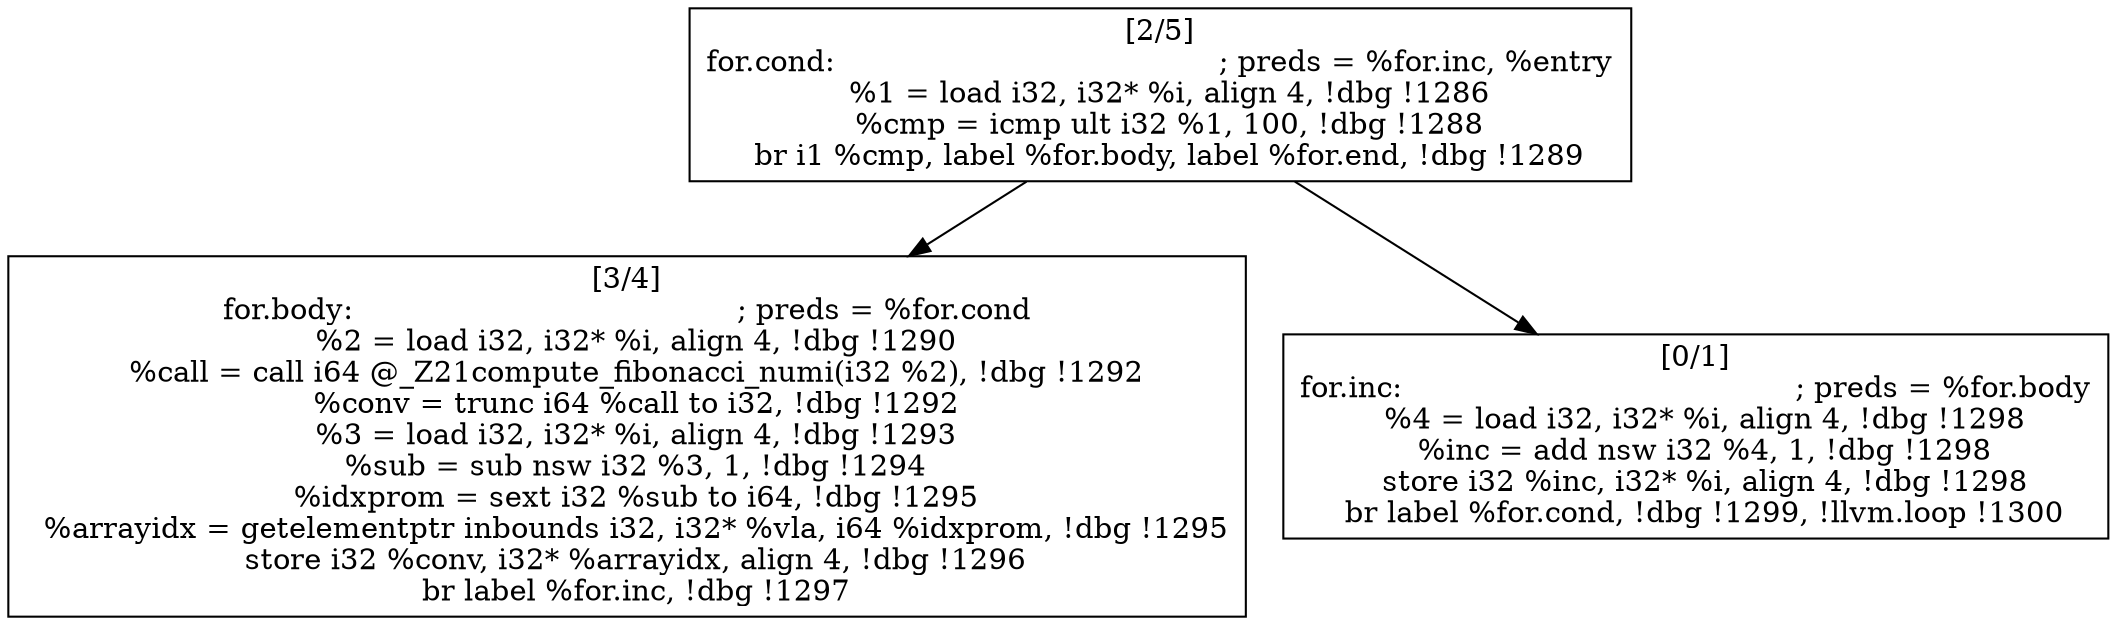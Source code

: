 
digraph G {


node98 [label="[2/5]
for.cond:                                         ; preds = %for.inc, %entry
  %1 = load i32, i32* %i, align 4, !dbg !1286
  %cmp = icmp ult i32 %1, 100, !dbg !1288
  br i1 %cmp, label %for.body, label %for.end, !dbg !1289
",shape=rectangle ]
node96 [label="[3/4]
for.body:                                         ; preds = %for.cond
  %2 = load i32, i32* %i, align 4, !dbg !1290
  %call = call i64 @_Z21compute_fibonacci_numi(i32 %2), !dbg !1292
  %conv = trunc i64 %call to i32, !dbg !1292
  %3 = load i32, i32* %i, align 4, !dbg !1293
  %sub = sub nsw i32 %3, 1, !dbg !1294
  %idxprom = sext i32 %sub to i64, !dbg !1295
  %arrayidx = getelementptr inbounds i32, i32* %vla, i64 %idxprom, !dbg !1295
  store i32 %conv, i32* %arrayidx, align 4, !dbg !1296
  br label %for.inc, !dbg !1297
",shape=rectangle ]
node97 [label="[0/1]
for.inc:                                          ; preds = %for.body
  %4 = load i32, i32* %i, align 4, !dbg !1298
  %inc = add nsw i32 %4, 1, !dbg !1298
  store i32 %inc, i32* %i, align 4, !dbg !1298
  br label %for.cond, !dbg !1299, !llvm.loop !1300
",shape=rectangle ]

node98->node97 [ ]
node98->node96 [ ]


}
